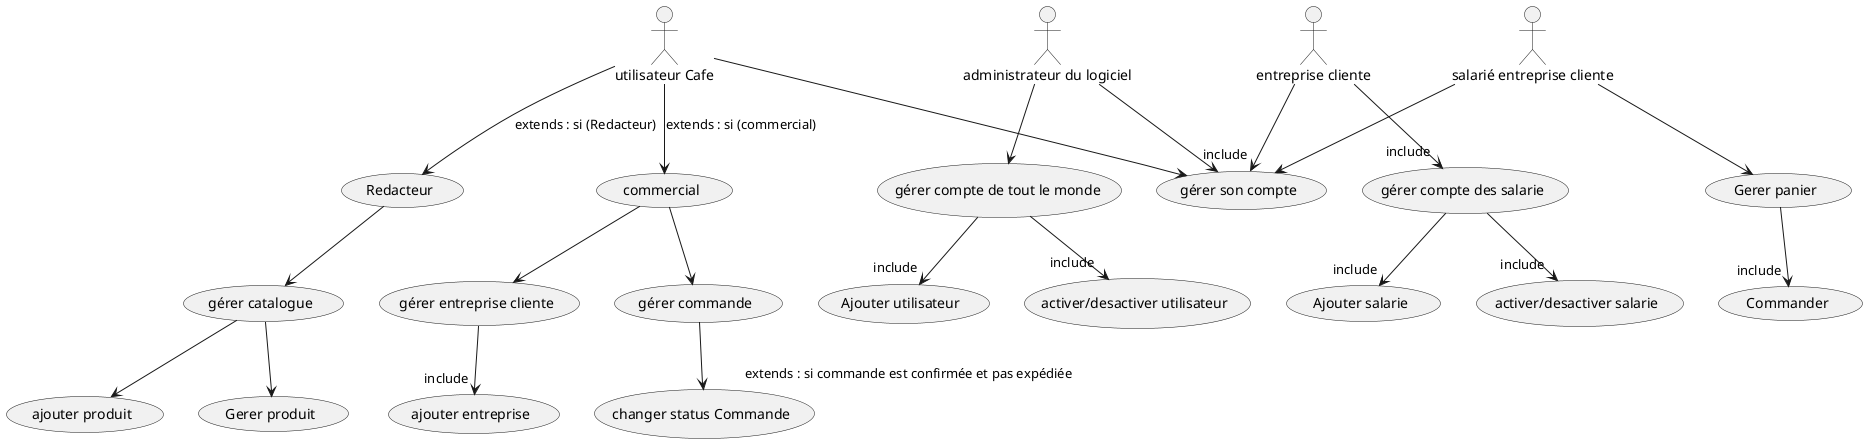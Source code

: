 @startuml

usecase (gérer compte de tout le monde) as UC_Gerer_Compte_tous
usecase (gérer compte des salarie) as UC_Gerer_Compte_entreprise
usecase (gérer catalogue) as UC_Gerer_Catalogue
usecase (gérer entreprise cliente) as UC_Gerer_Entreprise_cliente
usecase (gérer commande) as UC_Gerer_Commande
usecase (gérer son compte) as UC_Gerer_Son_Compte

usecase (Ajouter salarie) as UC_ajouter_salarie
usecase (activer/desactiver salarie) as UC_active_salarie

usecase (Ajouter utilisateur) as UC_ajouter_utilisateur
usecase (activer/desactiver utilisateur) as UC_active_utilisateur
usecase (ajouter produit) as UC_ajouter_produit
usecase (Gerer produit) as UC_Gerer_Produit
usecase (ajouter entreprise) as UC_ajouter_entreprise
usecase (changer status Commande) as UC_changer_status_commande

usecase (Redacteur) as UC_redacteur
usecase (commercial) as UC_commercial


usecase (Gerer panier) as UC_Gerer_Panier
usecase (Commander) as UC_Commander



actor :administrateur du logiciel: as admin
actor :utilisateur Cafe: as userCafe
actor :entreprise cliente: as entreprise
actor :salarié entreprise cliente: as salarie


admin --> UC_Gerer_Compte_tous
admin --> UC_Gerer_Son_Compte


userCafe --> UC_redacteur: extends : si (Redacteur)
UC_redacteur --> UC_Gerer_Catalogue
userCafe --> UC_commercial : extends : si (commercial)
UC_commercial --> UC_Gerer_Commande
UC_commercial --> UC_Gerer_Entreprise_cliente
userCafe --> UC_Gerer_Son_Compte

entreprise -->"include" UC_Gerer_Compte_entreprise
UC_Gerer_Compte_entreprise -->"include" UC_ajouter_salarie
UC_Gerer_Compte_entreprise -->"include" UC_active_salarie
entreprise -->"include" UC_Gerer_Son_Compte

UC_Gerer_Compte_tous -->"include" UC_ajouter_utilisateur
UC_Gerer_Compte_tous -->"include" UC_active_utilisateur
UC_Gerer_Entreprise_cliente -->"include" UC_ajouter_entreprise
UC_Gerer_Commande -->"extends : si commande est confirmée et pas expédiée" UC_changer_status_commande
UC_Gerer_Catalogue --> UC_Gerer_Produit
UC_Gerer_Catalogue --> UC_ajouter_produit


salarie --> UC_Gerer_Son_Compte
salarie --> UC_Gerer_Panier
UC_Gerer_Panier -->"include" UC_Commander
@enduml
